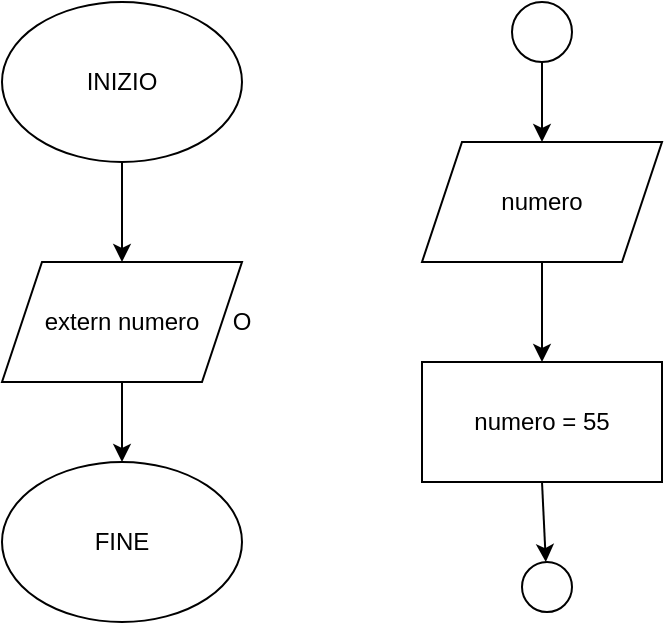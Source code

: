 <mxfile version="21.1.2" type="device">
  <diagram name="Pagina-1" id="UacKpe4CTgJibScex2sl">
    <mxGraphModel dx="712" dy="835" grid="1" gridSize="10" guides="1" tooltips="1" connect="1" arrows="1" fold="1" page="1" pageScale="1" pageWidth="827" pageHeight="1169" math="0" shadow="0">
      <root>
        <mxCell id="0" />
        <mxCell id="1" parent="0" />
        <mxCell id="oDQcAzsp1RI7aMt05Xuv-1" value="INIZIO" style="ellipse;whiteSpace=wrap;html=1;" vertex="1" parent="1">
          <mxGeometry x="300" y="160" width="120" height="80" as="geometry" />
        </mxCell>
        <mxCell id="oDQcAzsp1RI7aMt05Xuv-2" value="extern numero" style="shape=parallelogram;perimeter=parallelogramPerimeter;whiteSpace=wrap;html=1;fixedSize=1;" vertex="1" parent="1">
          <mxGeometry x="300" y="290" width="120" height="60" as="geometry" />
        </mxCell>
        <mxCell id="oDQcAzsp1RI7aMt05Xuv-3" value="" style="endArrow=classic;html=1;rounded=0;exitX=0.5;exitY=1;exitDx=0;exitDy=0;entryX=0.5;entryY=0;entryDx=0;entryDy=0;" edge="1" parent="1" source="oDQcAzsp1RI7aMt05Xuv-1" target="oDQcAzsp1RI7aMt05Xuv-2">
          <mxGeometry width="50" height="50" relative="1" as="geometry">
            <mxPoint x="360" y="450" as="sourcePoint" />
            <mxPoint x="410" y="400" as="targetPoint" />
          </mxGeometry>
        </mxCell>
        <mxCell id="oDQcAzsp1RI7aMt05Xuv-4" value="" style="endArrow=classic;html=1;rounded=0;exitX=0.5;exitY=1;exitDx=0;exitDy=0;" edge="1" parent="1" source="oDQcAzsp1RI7aMt05Xuv-2" target="oDQcAzsp1RI7aMt05Xuv-5">
          <mxGeometry width="50" height="50" relative="1" as="geometry">
            <mxPoint x="360" y="450" as="sourcePoint" />
            <mxPoint x="360" y="390" as="targetPoint" />
          </mxGeometry>
        </mxCell>
        <mxCell id="oDQcAzsp1RI7aMt05Xuv-5" value="FINE" style="ellipse;whiteSpace=wrap;html=1;" vertex="1" parent="1">
          <mxGeometry x="300" y="390" width="120" height="80" as="geometry" />
        </mxCell>
        <mxCell id="oDQcAzsp1RI7aMt05Xuv-6" value="O" style="text;html=1;strokeColor=none;fillColor=none;align=center;verticalAlign=middle;whiteSpace=wrap;rounded=0;" vertex="1" parent="1">
          <mxGeometry x="390" y="305" width="60" height="30" as="geometry" />
        </mxCell>
        <mxCell id="oDQcAzsp1RI7aMt05Xuv-7" value="" style="ellipse;whiteSpace=wrap;html=1;aspect=fixed;" vertex="1" parent="1">
          <mxGeometry x="555" y="160" width="30" height="30" as="geometry" />
        </mxCell>
        <mxCell id="oDQcAzsp1RI7aMt05Xuv-8" value="" style="endArrow=classic;html=1;rounded=0;exitX=0.5;exitY=1;exitDx=0;exitDy=0;entryX=0.5;entryY=0;entryDx=0;entryDy=0;" edge="1" parent="1" source="oDQcAzsp1RI7aMt05Xuv-7" target="oDQcAzsp1RI7aMt05Xuv-9">
          <mxGeometry width="50" height="50" relative="1" as="geometry">
            <mxPoint x="275" y="430" as="sourcePoint" />
            <mxPoint x="570" y="230" as="targetPoint" />
          </mxGeometry>
        </mxCell>
        <mxCell id="oDQcAzsp1RI7aMt05Xuv-9" value="numero" style="shape=parallelogram;perimeter=parallelogramPerimeter;whiteSpace=wrap;html=1;fixedSize=1;" vertex="1" parent="1">
          <mxGeometry x="510" y="230" width="120" height="60" as="geometry" />
        </mxCell>
        <mxCell id="oDQcAzsp1RI7aMt05Xuv-11" value="numero = 55" style="rounded=0;whiteSpace=wrap;html=1;" vertex="1" parent="1">
          <mxGeometry x="510" y="340" width="120" height="60" as="geometry" />
        </mxCell>
        <mxCell id="oDQcAzsp1RI7aMt05Xuv-12" value="" style="endArrow=classic;html=1;rounded=0;exitX=0.5;exitY=1;exitDx=0;exitDy=0;entryX=0.5;entryY=0;entryDx=0;entryDy=0;" edge="1" parent="1" source="oDQcAzsp1RI7aMt05Xuv-9" target="oDQcAzsp1RI7aMt05Xuv-11">
          <mxGeometry width="50" height="50" relative="1" as="geometry">
            <mxPoint x="275" y="430" as="sourcePoint" />
            <mxPoint x="325" y="380" as="targetPoint" />
          </mxGeometry>
        </mxCell>
        <mxCell id="oDQcAzsp1RI7aMt05Xuv-13" value="" style="endArrow=classic;html=1;rounded=0;exitX=0.5;exitY=1;exitDx=0;exitDy=0;" edge="1" parent="1" source="oDQcAzsp1RI7aMt05Xuv-11" target="oDQcAzsp1RI7aMt05Xuv-14">
          <mxGeometry width="50" height="50" relative="1" as="geometry">
            <mxPoint x="275" y="430" as="sourcePoint" />
            <mxPoint x="325" y="380" as="targetPoint" />
          </mxGeometry>
        </mxCell>
        <mxCell id="oDQcAzsp1RI7aMt05Xuv-14" value="" style="ellipse;whiteSpace=wrap;html=1;aspect=fixed;" vertex="1" parent="1">
          <mxGeometry x="560" y="440" width="25" height="25" as="geometry" />
        </mxCell>
      </root>
    </mxGraphModel>
  </diagram>
</mxfile>
